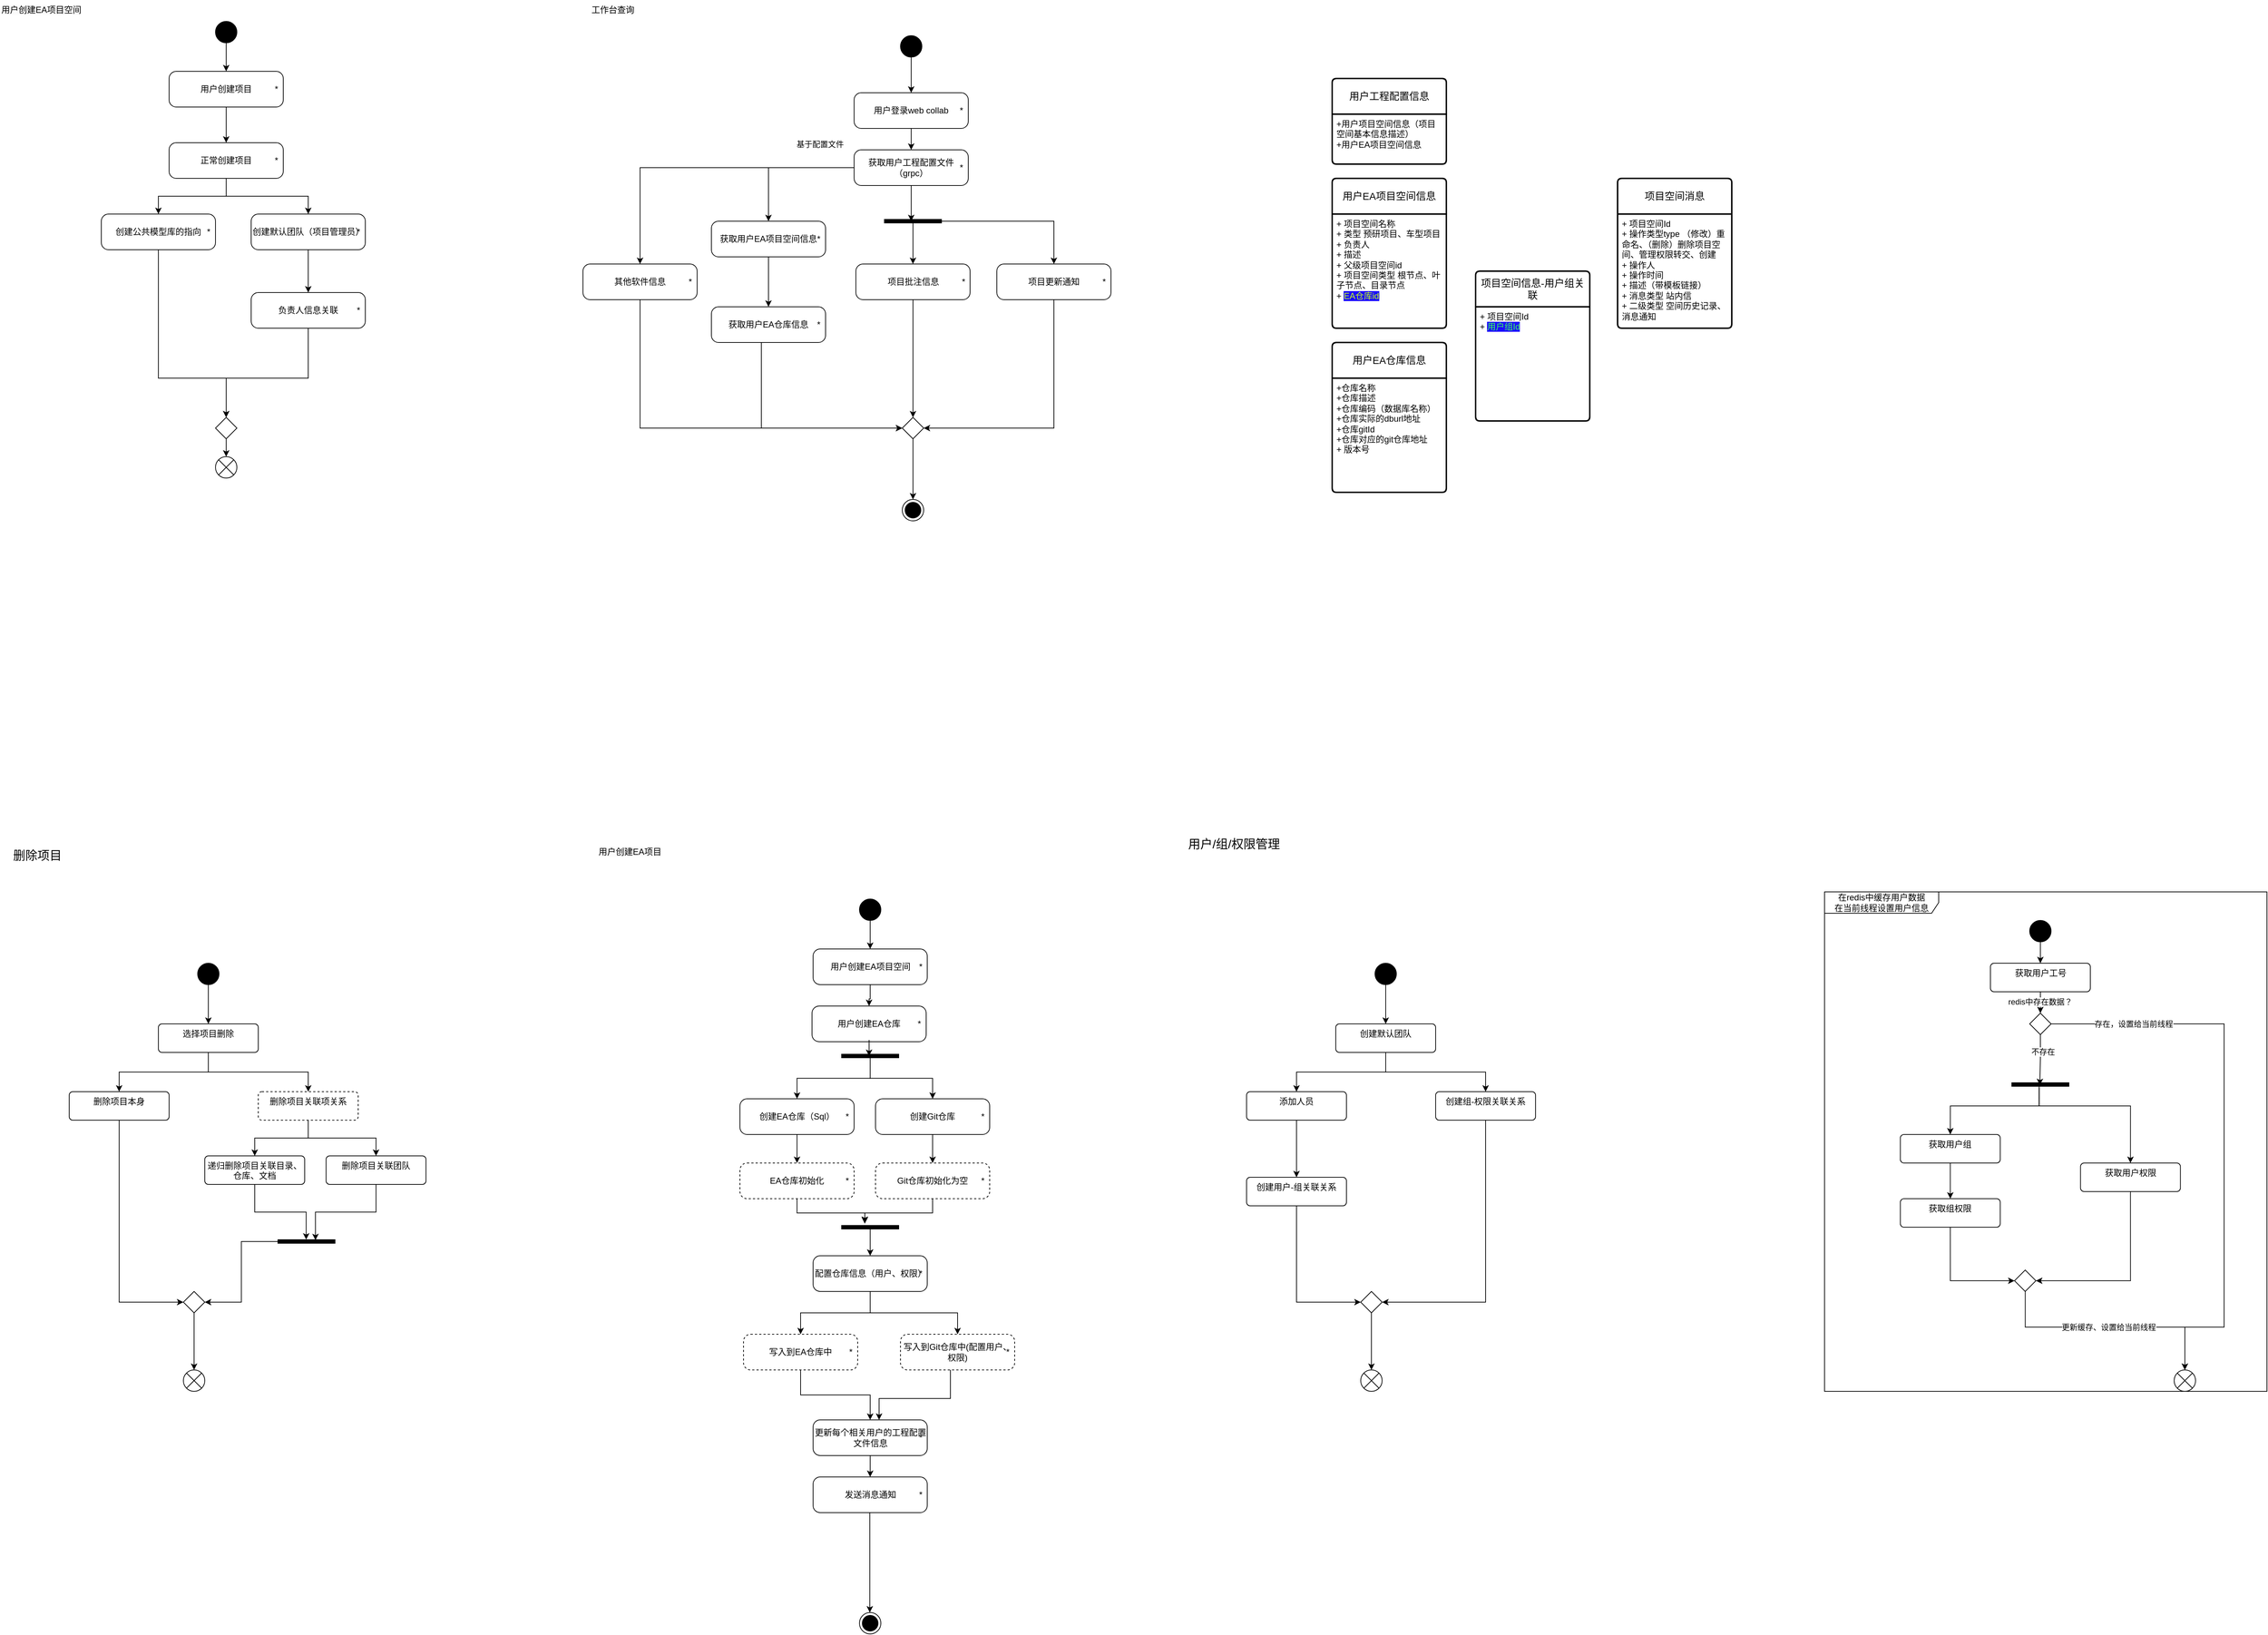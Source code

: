 <mxfile version="26.0.16">
  <diagram name="第 1 页" id="YNdHfXmyiviY9QAdafFr">
    <mxGraphModel dx="3869" dy="1773" grid="1" gridSize="10" guides="1" tooltips="1" connect="1" arrows="1" fold="1" page="1" pageScale="1" pageWidth="827" pageHeight="1169" math="0" shadow="0">
      <root>
        <mxCell id="0" />
        <mxCell id="1" parent="0" />
        <mxCell id="krMl-AVOp_0bmk9KP0Yk-16" style="edgeStyle=orthogonalEdgeStyle;rounded=0;orthogonalLoop=1;jettySize=auto;html=1;entryX=0.5;entryY=0;entryDx=0;entryDy=0;" parent="1" source="krMl-AVOp_0bmk9KP0Yk-4" target="krMl-AVOp_0bmk9KP0Yk-6" edge="1">
          <mxGeometry relative="1" as="geometry" />
        </mxCell>
        <mxCell id="krMl-AVOp_0bmk9KP0Yk-4" value="" style="ellipse;fillColor=strokeColor;html=1;" parent="1" vertex="1">
          <mxGeometry x="435" y="50" width="30" height="30" as="geometry" />
        </mxCell>
        <mxCell id="krMl-AVOp_0bmk9KP0Yk-17" style="edgeStyle=orthogonalEdgeStyle;rounded=0;orthogonalLoop=1;jettySize=auto;html=1;" parent="1" source="krMl-AVOp_0bmk9KP0Yk-6" target="krMl-AVOp_0bmk9KP0Yk-8" edge="1">
          <mxGeometry relative="1" as="geometry" />
        </mxCell>
        <mxCell id="krMl-AVOp_0bmk9KP0Yk-6" value="用户登录web collab" style="html=1;dashed=0;rounded=1;absoluteArcSize=1;arcSize=20;verticalAlign=middle;align=center;whiteSpace=wrap;" parent="1" vertex="1">
          <mxGeometry x="370" y="130" width="160" height="50" as="geometry" />
        </mxCell>
        <mxCell id="krMl-AVOp_0bmk9KP0Yk-7" value="*" style="text;resizeWidth=0;resizeHeight=0;points=[];part=1;verticalAlign=middle;align=center;html=1;" parent="krMl-AVOp_0bmk9KP0Yk-6" vertex="1">
          <mxGeometry x="1" y="0.5" width="20" height="20" relative="1" as="geometry">
            <mxPoint x="-20" y="-10" as="offset" />
          </mxGeometry>
        </mxCell>
        <mxCell id="krMl-AVOp_0bmk9KP0Yk-34" style="edgeStyle=orthogonalEdgeStyle;rounded=0;orthogonalLoop=1;jettySize=auto;html=1;" parent="1" source="krMl-AVOp_0bmk9KP0Yk-8" target="krMl-AVOp_0bmk9KP0Yk-30" edge="1">
          <mxGeometry relative="1" as="geometry" />
        </mxCell>
        <mxCell id="krMl-AVOp_0bmk9KP0Yk-8" value="获取用户工程配置文件（grpc）" style="html=1;dashed=0;rounded=1;absoluteArcSize=1;arcSize=20;verticalAlign=middle;align=center;whiteSpace=wrap;" parent="1" vertex="1">
          <mxGeometry x="370" y="210" width="160" height="50" as="geometry" />
        </mxCell>
        <mxCell id="krMl-AVOp_0bmk9KP0Yk-9" value="*" style="text;resizeWidth=0;resizeHeight=0;points=[];part=1;verticalAlign=middle;align=center;html=1;" parent="krMl-AVOp_0bmk9KP0Yk-8" vertex="1">
          <mxGeometry x="1" y="0.5" width="20" height="20" relative="1" as="geometry">
            <mxPoint x="-20" y="-10" as="offset" />
          </mxGeometry>
        </mxCell>
        <mxCell id="krMl-AVOp_0bmk9KP0Yk-38" style="edgeStyle=orthogonalEdgeStyle;rounded=0;orthogonalLoop=1;jettySize=auto;html=1;entryX=0;entryY=0.5;entryDx=0;entryDy=0;" parent="1" source="krMl-AVOp_0bmk9KP0Yk-10" target="krMl-AVOp_0bmk9KP0Yk-36" edge="1">
          <mxGeometry relative="1" as="geometry">
            <Array as="points">
              <mxPoint x="240" y="600" />
            </Array>
          </mxGeometry>
        </mxCell>
        <mxCell id="krMl-AVOp_0bmk9KP0Yk-10" value="获取用户EA仓库信息" style="html=1;dashed=0;rounded=1;absoluteArcSize=1;arcSize=20;verticalAlign=middle;align=center;whiteSpace=wrap;" parent="1" vertex="1">
          <mxGeometry x="170" y="430" width="160" height="50" as="geometry" />
        </mxCell>
        <mxCell id="krMl-AVOp_0bmk9KP0Yk-11" value="*" style="text;resizeWidth=0;resizeHeight=0;points=[];part=1;verticalAlign=middle;align=center;html=1;" parent="krMl-AVOp_0bmk9KP0Yk-10" vertex="1">
          <mxGeometry x="1" y="0.5" width="20" height="20" relative="1" as="geometry">
            <mxPoint x="-20" y="-10" as="offset" />
          </mxGeometry>
        </mxCell>
        <mxCell id="krMl-AVOp_0bmk9KP0Yk-12" value="用户EA仓库信息" style="swimlane;childLayout=stackLayout;horizontal=1;startSize=50;horizontalStack=0;rounded=1;fontSize=14;fontStyle=0;strokeWidth=2;resizeParent=0;resizeLast=1;shadow=0;dashed=0;align=center;arcSize=4;whiteSpace=wrap;html=1;" parent="1" vertex="1">
          <mxGeometry x="1040" y="480" width="160" height="210" as="geometry" />
        </mxCell>
        <mxCell id="krMl-AVOp_0bmk9KP0Yk-13" value="+仓库名称&lt;div&gt;+仓库描述&lt;br&gt;&lt;div&gt;+仓库编码（数据库名称）&lt;br&gt;+仓库实际的dburl地址&lt;/div&gt;&lt;div&gt;+仓库gitId&lt;br&gt;+仓库对应的git仓库地址&lt;div&gt;+ 版本号&lt;/div&gt;&lt;div&gt;&lt;br&gt;&lt;/div&gt;&lt;div&gt;&lt;div&gt;&lt;br&gt;&lt;/div&gt;&lt;/div&gt;&lt;/div&gt;&lt;/div&gt;" style="align=left;strokeColor=none;fillColor=none;spacingLeft=4;spacingRight=4;fontSize=12;verticalAlign=top;resizable=0;rotatable=0;part=1;html=1;whiteSpace=wrap;" parent="krMl-AVOp_0bmk9KP0Yk-12" vertex="1">
          <mxGeometry y="50" width="160" height="160" as="geometry" />
        </mxCell>
        <mxCell id="krMl-AVOp_0bmk9KP0Yk-14" value="用户工程配置信息" style="swimlane;childLayout=stackLayout;horizontal=1;startSize=50;horizontalStack=0;rounded=1;fontSize=14;fontStyle=0;strokeWidth=2;resizeParent=0;resizeLast=1;shadow=0;dashed=0;align=center;arcSize=4;whiteSpace=wrap;html=1;" parent="1" vertex="1">
          <mxGeometry x="1040" y="110" width="160" height="120" as="geometry" />
        </mxCell>
        <mxCell id="krMl-AVOp_0bmk9KP0Yk-15" value="+用户项目空间信息（项目空间基本信息描述）&lt;div&gt;+用户EA项目空间信息&lt;/div&gt;" style="align=left;strokeColor=none;fillColor=none;spacingLeft=4;spacingRight=4;fontSize=12;verticalAlign=top;resizable=0;rotatable=0;part=1;html=1;whiteSpace=wrap;" parent="krMl-AVOp_0bmk9KP0Yk-14" vertex="1">
          <mxGeometry y="50" width="160" height="70" as="geometry" />
        </mxCell>
        <mxCell id="krMl-AVOp_0bmk9KP0Yk-18" style="edgeStyle=orthogonalEdgeStyle;rounded=0;orthogonalLoop=1;jettySize=auto;html=1;entryX=0.5;entryY=0;entryDx=0;entryDy=0;" parent="1" source="krMl-AVOp_0bmk9KP0Yk-8" target="krMl-AVOp_0bmk9KP0Yk-80" edge="1">
          <mxGeometry relative="1" as="geometry" />
        </mxCell>
        <mxCell id="krMl-AVOp_0bmk9KP0Yk-19" value="基于配置文件" style="edgeLabel;html=1;align=center;verticalAlign=middle;resizable=0;points=[];" parent="krMl-AVOp_0bmk9KP0Yk-18" vertex="1" connectable="0">
          <mxGeometry x="0.157" y="-2" relative="1" as="geometry">
            <mxPoint x="65" y="-31" as="offset" />
          </mxGeometry>
        </mxCell>
        <mxCell id="krMl-AVOp_0bmk9KP0Yk-24" style="edgeStyle=orthogonalEdgeStyle;rounded=0;orthogonalLoop=1;jettySize=auto;html=1;entryX=0.5;entryY=0;entryDx=0;entryDy=0;" parent="1" source="krMl-AVOp_0bmk9KP0Yk-20" target="krMl-AVOp_0bmk9KP0Yk-22" edge="1">
          <mxGeometry relative="1" as="geometry" />
        </mxCell>
        <mxCell id="krMl-AVOp_0bmk9KP0Yk-27" style="edgeStyle=orthogonalEdgeStyle;rounded=0;orthogonalLoop=1;jettySize=auto;html=1;entryX=0.5;entryY=0;entryDx=0;entryDy=0;" parent="1" source="krMl-AVOp_0bmk9KP0Yk-20" target="krMl-AVOp_0bmk9KP0Yk-25" edge="1">
          <mxGeometry relative="1" as="geometry" />
        </mxCell>
        <mxCell id="krMl-AVOp_0bmk9KP0Yk-20" value="" style="html=1;points=[];perimeter=orthogonalPerimeter;fillColor=strokeColor;rotation=90;" parent="1" vertex="1">
          <mxGeometry x="450" y="270" width="5" height="80" as="geometry" />
        </mxCell>
        <mxCell id="krMl-AVOp_0bmk9KP0Yk-21" style="edgeStyle=orthogonalEdgeStyle;rounded=0;orthogonalLoop=1;jettySize=auto;html=1;entryX=0.5;entryY=0.531;entryDx=0;entryDy=0;entryPerimeter=0;" parent="1" source="krMl-AVOp_0bmk9KP0Yk-8" target="krMl-AVOp_0bmk9KP0Yk-20" edge="1">
          <mxGeometry relative="1" as="geometry" />
        </mxCell>
        <mxCell id="krMl-AVOp_0bmk9KP0Yk-39" style="edgeStyle=orthogonalEdgeStyle;rounded=0;orthogonalLoop=1;jettySize=auto;html=1;entryX=0.5;entryY=0;entryDx=0;entryDy=0;" parent="1" source="krMl-AVOp_0bmk9KP0Yk-22" target="krMl-AVOp_0bmk9KP0Yk-36" edge="1">
          <mxGeometry relative="1" as="geometry" />
        </mxCell>
        <mxCell id="krMl-AVOp_0bmk9KP0Yk-22" value="项目批注信息" style="html=1;dashed=0;rounded=1;absoluteArcSize=1;arcSize=20;verticalAlign=middle;align=center;whiteSpace=wrap;" parent="1" vertex="1">
          <mxGeometry x="372.5" y="370" width="160" height="50" as="geometry" />
        </mxCell>
        <mxCell id="krMl-AVOp_0bmk9KP0Yk-23" value="*" style="text;resizeWidth=0;resizeHeight=0;points=[];part=1;verticalAlign=middle;align=center;html=1;" parent="krMl-AVOp_0bmk9KP0Yk-22" vertex="1">
          <mxGeometry x="1" y="0.5" width="20" height="20" relative="1" as="geometry">
            <mxPoint x="-20" y="-10" as="offset" />
          </mxGeometry>
        </mxCell>
        <mxCell id="krMl-AVOp_0bmk9KP0Yk-40" style="edgeStyle=orthogonalEdgeStyle;rounded=0;orthogonalLoop=1;jettySize=auto;html=1;entryX=1;entryY=0.5;entryDx=0;entryDy=0;" parent="1" source="krMl-AVOp_0bmk9KP0Yk-25" target="krMl-AVOp_0bmk9KP0Yk-36" edge="1">
          <mxGeometry relative="1" as="geometry">
            <Array as="points">
              <mxPoint x="650" y="600" />
            </Array>
          </mxGeometry>
        </mxCell>
        <mxCell id="krMl-AVOp_0bmk9KP0Yk-25" value="项目更新通知" style="html=1;dashed=0;rounded=1;absoluteArcSize=1;arcSize=20;verticalAlign=middle;align=center;whiteSpace=wrap;" parent="1" vertex="1">
          <mxGeometry x="570" y="370" width="160" height="50" as="geometry" />
        </mxCell>
        <mxCell id="krMl-AVOp_0bmk9KP0Yk-26" value="*" style="text;resizeWidth=0;resizeHeight=0;points=[];part=1;verticalAlign=middle;align=center;html=1;" parent="krMl-AVOp_0bmk9KP0Yk-25" vertex="1">
          <mxGeometry x="1" y="0.5" width="20" height="20" relative="1" as="geometry">
            <mxPoint x="-20" y="-10" as="offset" />
          </mxGeometry>
        </mxCell>
        <mxCell id="krMl-AVOp_0bmk9KP0Yk-58" style="edgeStyle=orthogonalEdgeStyle;rounded=0;orthogonalLoop=1;jettySize=auto;html=1;entryX=0.5;entryY=0;entryDx=0;entryDy=0;" parent="1" source="krMl-AVOp_0bmk9KP0Yk-28" target="krMl-AVOp_0bmk9KP0Yk-85" edge="1">
          <mxGeometry relative="1" as="geometry" />
        </mxCell>
        <mxCell id="krMl-AVOp_0bmk9KP0Yk-28" value="" style="ellipse;fillColor=strokeColor;html=1;" parent="1" vertex="1">
          <mxGeometry x="377.5" y="1260" width="30" height="30" as="geometry" />
        </mxCell>
        <mxCell id="krMl-AVOp_0bmk9KP0Yk-37" style="edgeStyle=orthogonalEdgeStyle;rounded=0;orthogonalLoop=1;jettySize=auto;html=1;entryX=0;entryY=0.5;entryDx=0;entryDy=0;" parent="1" source="krMl-AVOp_0bmk9KP0Yk-30" target="krMl-AVOp_0bmk9KP0Yk-36" edge="1">
          <mxGeometry relative="1" as="geometry">
            <Array as="points">
              <mxPoint x="70" y="600" />
            </Array>
          </mxGeometry>
        </mxCell>
        <mxCell id="krMl-AVOp_0bmk9KP0Yk-30" value="其他软件信息" style="html=1;dashed=0;rounded=1;absoluteArcSize=1;arcSize=20;verticalAlign=middle;align=center;whiteSpace=wrap;" parent="1" vertex="1">
          <mxGeometry x="-10" y="370" width="160" height="50" as="geometry" />
        </mxCell>
        <mxCell id="krMl-AVOp_0bmk9KP0Yk-31" value="*" style="text;resizeWidth=0;resizeHeight=0;points=[];part=1;verticalAlign=middle;align=center;html=1;" parent="krMl-AVOp_0bmk9KP0Yk-30" vertex="1">
          <mxGeometry x="1" y="0.5" width="20" height="20" relative="1" as="geometry">
            <mxPoint x="-20" y="-10" as="offset" />
          </mxGeometry>
        </mxCell>
        <mxCell id="krMl-AVOp_0bmk9KP0Yk-35" value="" style="ellipse;html=1;shape=endState;fillColor=strokeColor;" parent="1" vertex="1">
          <mxGeometry x="437.5" y="700" width="30" height="30" as="geometry" />
        </mxCell>
        <mxCell id="krMl-AVOp_0bmk9KP0Yk-41" style="edgeStyle=orthogonalEdgeStyle;rounded=0;orthogonalLoop=1;jettySize=auto;html=1;" parent="1" source="krMl-AVOp_0bmk9KP0Yk-36" target="krMl-AVOp_0bmk9KP0Yk-35" edge="1">
          <mxGeometry relative="1" as="geometry" />
        </mxCell>
        <mxCell id="krMl-AVOp_0bmk9KP0Yk-36" value="" style="rhombus;" parent="1" vertex="1">
          <mxGeometry x="437.5" y="585" width="30" height="30" as="geometry" />
        </mxCell>
        <mxCell id="krMl-AVOp_0bmk9KP0Yk-43" value="用户创建EA仓库" style="html=1;dashed=0;rounded=1;absoluteArcSize=1;arcSize=20;verticalAlign=middle;align=center;whiteSpace=wrap;" parent="1" vertex="1">
          <mxGeometry x="311" y="1410" width="160" height="50" as="geometry" />
        </mxCell>
        <mxCell id="krMl-AVOp_0bmk9KP0Yk-44" value="*" style="text;resizeWidth=0;resizeHeight=0;points=[];part=1;verticalAlign=middle;align=center;html=1;" parent="krMl-AVOp_0bmk9KP0Yk-43" vertex="1">
          <mxGeometry x="1" y="0.5" width="20" height="20" relative="1" as="geometry">
            <mxPoint x="-20" y="-10" as="offset" />
          </mxGeometry>
        </mxCell>
        <mxCell id="krMl-AVOp_0bmk9KP0Yk-60" style="edgeStyle=orthogonalEdgeStyle;rounded=0;orthogonalLoop=1;jettySize=auto;html=1;entryX=0.5;entryY=0;entryDx=0;entryDy=0;" parent="1" source="krMl-AVOp_0bmk9KP0Yk-45" target="krMl-AVOp_0bmk9KP0Yk-46" edge="1">
          <mxGeometry relative="1" as="geometry" />
        </mxCell>
        <mxCell id="krMl-AVOp_0bmk9KP0Yk-61" style="edgeStyle=orthogonalEdgeStyle;rounded=0;orthogonalLoop=1;jettySize=auto;html=1;entryX=0.5;entryY=0;entryDx=0;entryDy=0;" parent="1" source="krMl-AVOp_0bmk9KP0Yk-45" target="krMl-AVOp_0bmk9KP0Yk-48" edge="1">
          <mxGeometry relative="1" as="geometry" />
        </mxCell>
        <mxCell id="krMl-AVOp_0bmk9KP0Yk-45" value="" style="html=1;points=[];perimeter=orthogonalPerimeter;fillColor=strokeColor;rotation=90;" parent="1" vertex="1">
          <mxGeometry x="390" y="1440" width="5" height="80" as="geometry" />
        </mxCell>
        <mxCell id="krMl-AVOp_0bmk9KP0Yk-62" style="edgeStyle=orthogonalEdgeStyle;rounded=0;orthogonalLoop=1;jettySize=auto;html=1;" parent="1" source="krMl-AVOp_0bmk9KP0Yk-46" target="krMl-AVOp_0bmk9KP0Yk-52" edge="1">
          <mxGeometry relative="1" as="geometry" />
        </mxCell>
        <mxCell id="krMl-AVOp_0bmk9KP0Yk-46" value="创建EA仓库（Sql）" style="html=1;dashed=0;rounded=1;absoluteArcSize=1;arcSize=20;verticalAlign=middle;align=center;whiteSpace=wrap;" parent="1" vertex="1">
          <mxGeometry x="210" y="1540" width="160" height="50" as="geometry" />
        </mxCell>
        <mxCell id="krMl-AVOp_0bmk9KP0Yk-47" value="*" style="text;resizeWidth=0;resizeHeight=0;points=[];part=1;verticalAlign=middle;align=center;html=1;" parent="krMl-AVOp_0bmk9KP0Yk-46" vertex="1">
          <mxGeometry x="1" y="0.5" width="20" height="20" relative="1" as="geometry">
            <mxPoint x="-20" y="-10" as="offset" />
          </mxGeometry>
        </mxCell>
        <mxCell id="krMl-AVOp_0bmk9KP0Yk-63" style="edgeStyle=orthogonalEdgeStyle;rounded=0;orthogonalLoop=1;jettySize=auto;html=1;entryX=0.5;entryY=0;entryDx=0;entryDy=0;" parent="1" source="krMl-AVOp_0bmk9KP0Yk-48" target="krMl-AVOp_0bmk9KP0Yk-54" edge="1">
          <mxGeometry relative="1" as="geometry" />
        </mxCell>
        <mxCell id="krMl-AVOp_0bmk9KP0Yk-48" value="创建Git仓库" style="html=1;dashed=0;rounded=1;absoluteArcSize=1;arcSize=20;verticalAlign=middle;align=center;whiteSpace=wrap;" parent="1" vertex="1">
          <mxGeometry x="400" y="1540" width="160" height="50" as="geometry" />
        </mxCell>
        <mxCell id="krMl-AVOp_0bmk9KP0Yk-49" value="*" style="text;resizeWidth=0;resizeHeight=0;points=[];part=1;verticalAlign=middle;align=center;html=1;" parent="krMl-AVOp_0bmk9KP0Yk-48" vertex="1">
          <mxGeometry x="1" y="0.5" width="20" height="20" relative="1" as="geometry">
            <mxPoint x="-20" y="-10" as="offset" />
          </mxGeometry>
        </mxCell>
        <mxCell id="krMl-AVOp_0bmk9KP0Yk-71" style="edgeStyle=orthogonalEdgeStyle;rounded=0;orthogonalLoop=1;jettySize=auto;html=1;entryX=0.5;entryY=0;entryDx=0;entryDy=0;" parent="1" source="krMl-AVOp_0bmk9KP0Yk-50" target="krMl-AVOp_0bmk9KP0Yk-67" edge="1">
          <mxGeometry relative="1" as="geometry" />
        </mxCell>
        <mxCell id="krMl-AVOp_0bmk9KP0Yk-72" style="edgeStyle=orthogonalEdgeStyle;rounded=0;orthogonalLoop=1;jettySize=auto;html=1;entryX=0.5;entryY=0;entryDx=0;entryDy=0;" parent="1" source="krMl-AVOp_0bmk9KP0Yk-50" target="krMl-AVOp_0bmk9KP0Yk-69" edge="1">
          <mxGeometry relative="1" as="geometry" />
        </mxCell>
        <mxCell id="krMl-AVOp_0bmk9KP0Yk-50" value="配置仓库信息（用户、权限）" style="html=1;dashed=0;rounded=1;absoluteArcSize=1;arcSize=20;verticalAlign=middle;align=center;whiteSpace=wrap;" parent="1" vertex="1">
          <mxGeometry x="312.5" y="1760" width="160" height="50" as="geometry" />
        </mxCell>
        <mxCell id="krMl-AVOp_0bmk9KP0Yk-51" value="*" style="text;resizeWidth=0;resizeHeight=0;points=[];part=1;verticalAlign=middle;align=center;html=1;" parent="krMl-AVOp_0bmk9KP0Yk-50" vertex="1">
          <mxGeometry x="1" y="0.5" width="20" height="20" relative="1" as="geometry">
            <mxPoint x="-20" y="-10" as="offset" />
          </mxGeometry>
        </mxCell>
        <mxCell id="krMl-AVOp_0bmk9KP0Yk-52" value="EA仓库初始化" style="html=1;dashed=1;rounded=1;absoluteArcSize=1;arcSize=20;verticalAlign=middle;align=center;whiteSpace=wrap;" parent="1" vertex="1">
          <mxGeometry x="210" y="1630" width="160" height="50" as="geometry" />
        </mxCell>
        <mxCell id="krMl-AVOp_0bmk9KP0Yk-53" value="*" style="text;resizeWidth=0;resizeHeight=0;points=[];part=1;verticalAlign=middle;align=center;html=1;dashed=1;" parent="krMl-AVOp_0bmk9KP0Yk-52" vertex="1">
          <mxGeometry x="1" y="0.5" width="20" height="20" relative="1" as="geometry">
            <mxPoint x="-20" y="-10" as="offset" />
          </mxGeometry>
        </mxCell>
        <mxCell id="krMl-AVOp_0bmk9KP0Yk-54" value="Git仓库初始化为空" style="html=1;dashed=1;rounded=1;absoluteArcSize=1;arcSize=20;verticalAlign=middle;align=center;whiteSpace=wrap;" parent="1" vertex="1">
          <mxGeometry x="400" y="1630" width="160" height="50" as="geometry" />
        </mxCell>
        <mxCell id="krMl-AVOp_0bmk9KP0Yk-55" value="*" style="text;resizeWidth=0;resizeHeight=0;points=[];part=1;verticalAlign=middle;align=center;html=1;dashed=1;" parent="krMl-AVOp_0bmk9KP0Yk-54" vertex="1">
          <mxGeometry x="1" y="0.5" width="20" height="20" relative="1" as="geometry">
            <mxPoint x="-20" y="-10" as="offset" />
          </mxGeometry>
        </mxCell>
        <mxCell id="krMl-AVOp_0bmk9KP0Yk-66" style="edgeStyle=orthogonalEdgeStyle;rounded=0;orthogonalLoop=1;jettySize=auto;html=1;entryX=0.5;entryY=0;entryDx=0;entryDy=0;" parent="1" source="krMl-AVOp_0bmk9KP0Yk-56" target="krMl-AVOp_0bmk9KP0Yk-50" edge="1">
          <mxGeometry relative="1" as="geometry" />
        </mxCell>
        <mxCell id="krMl-AVOp_0bmk9KP0Yk-56" value="" style="html=1;points=[];perimeter=orthogonalPerimeter;fillColor=strokeColor;rotation=90;" parent="1" vertex="1">
          <mxGeometry x="390" y="1680" width="5" height="80" as="geometry" />
        </mxCell>
        <mxCell id="krMl-AVOp_0bmk9KP0Yk-59" style="edgeStyle=orthogonalEdgeStyle;rounded=0;orthogonalLoop=1;jettySize=auto;html=1;entryX=0.5;entryY=0.519;entryDx=0;entryDy=0;entryPerimeter=0;" parent="1" source="krMl-AVOp_0bmk9KP0Yk-43" target="krMl-AVOp_0bmk9KP0Yk-45" edge="1">
          <mxGeometry relative="1" as="geometry" />
        </mxCell>
        <mxCell id="krMl-AVOp_0bmk9KP0Yk-64" style="edgeStyle=orthogonalEdgeStyle;rounded=0;orthogonalLoop=1;jettySize=auto;html=1;entryX=-0.5;entryY=0.594;entryDx=0;entryDy=0;entryPerimeter=0;" parent="1" source="krMl-AVOp_0bmk9KP0Yk-52" target="krMl-AVOp_0bmk9KP0Yk-56" edge="1">
          <mxGeometry relative="1" as="geometry" />
        </mxCell>
        <mxCell id="krMl-AVOp_0bmk9KP0Yk-65" style="edgeStyle=orthogonalEdgeStyle;rounded=0;orthogonalLoop=1;jettySize=auto;html=1;entryX=-0.7;entryY=0.594;entryDx=0;entryDy=0;entryPerimeter=0;" parent="1" source="krMl-AVOp_0bmk9KP0Yk-54" target="krMl-AVOp_0bmk9KP0Yk-56" edge="1">
          <mxGeometry relative="1" as="geometry" />
        </mxCell>
        <mxCell id="krMl-AVOp_0bmk9KP0Yk-75" style="edgeStyle=orthogonalEdgeStyle;rounded=0;orthogonalLoop=1;jettySize=auto;html=1;" parent="1" source="krMl-AVOp_0bmk9KP0Yk-67" target="krMl-AVOp_0bmk9KP0Yk-73" edge="1">
          <mxGeometry relative="1" as="geometry" />
        </mxCell>
        <mxCell id="krMl-AVOp_0bmk9KP0Yk-67" value="写入到EA仓库中" style="html=1;dashed=1;rounded=1;absoluteArcSize=1;arcSize=20;verticalAlign=middle;align=center;whiteSpace=wrap;" parent="1" vertex="1">
          <mxGeometry x="215" y="1870" width="160" height="50" as="geometry" />
        </mxCell>
        <mxCell id="krMl-AVOp_0bmk9KP0Yk-68" value="*" style="text;resizeWidth=0;resizeHeight=0;points=[];part=1;verticalAlign=middle;align=center;html=1;dashed=1;" parent="krMl-AVOp_0bmk9KP0Yk-67" vertex="1">
          <mxGeometry x="1" y="0.5" width="20" height="20" relative="1" as="geometry">
            <mxPoint x="-20" y="-10" as="offset" />
          </mxGeometry>
        </mxCell>
        <mxCell id="krMl-AVOp_0bmk9KP0Yk-76" style="edgeStyle=orthogonalEdgeStyle;rounded=0;orthogonalLoop=1;jettySize=auto;html=1;" parent="1" source="krMl-AVOp_0bmk9KP0Yk-69" edge="1">
          <mxGeometry relative="1" as="geometry">
            <mxPoint x="405.0" y="1990" as="targetPoint" />
            <Array as="points">
              <mxPoint x="505" y="1960" />
              <mxPoint x="405" y="1960" />
            </Array>
          </mxGeometry>
        </mxCell>
        <mxCell id="krMl-AVOp_0bmk9KP0Yk-69" value="写入到Git仓库中(配置用户、权限)" style="html=1;dashed=1;rounded=1;absoluteArcSize=1;arcSize=20;verticalAlign=middle;align=center;whiteSpace=wrap;" parent="1" vertex="1">
          <mxGeometry x="435" y="1870" width="160" height="50" as="geometry" />
        </mxCell>
        <mxCell id="krMl-AVOp_0bmk9KP0Yk-70" value="*" style="text;resizeWidth=0;resizeHeight=0;points=[];part=1;verticalAlign=middle;align=center;html=1;dashed=1;" parent="krMl-AVOp_0bmk9KP0Yk-69" vertex="1">
          <mxGeometry x="1" y="0.5" width="20" height="20" relative="1" as="geometry">
            <mxPoint x="-20" y="-10" as="offset" />
          </mxGeometry>
        </mxCell>
        <mxCell id="krMl-AVOp_0bmk9KP0Yk-78" style="edgeStyle=orthogonalEdgeStyle;rounded=0;orthogonalLoop=1;jettySize=auto;html=1;entryX=0.5;entryY=0;entryDx=0;entryDy=0;" parent="1" source="krMl-AVOp_0bmk9KP0Yk-73" target="_5v5E0PLDqo6i5ZXU9i_-52" edge="1">
          <mxGeometry relative="1" as="geometry" />
        </mxCell>
        <mxCell id="krMl-AVOp_0bmk9KP0Yk-73" value="更新每个相关用户的工程配置文件信息" style="html=1;dashed=0;rounded=1;absoluteArcSize=1;arcSize=20;verticalAlign=middle;align=center;whiteSpace=wrap;" parent="1" vertex="1">
          <mxGeometry x="312.5" y="1990" width="160" height="50" as="geometry" />
        </mxCell>
        <mxCell id="krMl-AVOp_0bmk9KP0Yk-74" value="*" style="text;resizeWidth=0;resizeHeight=0;points=[];part=1;verticalAlign=middle;align=center;html=1;" parent="krMl-AVOp_0bmk9KP0Yk-73" vertex="1">
          <mxGeometry x="1" y="0.5" width="20" height="20" relative="1" as="geometry">
            <mxPoint x="-20" y="-10" as="offset" />
          </mxGeometry>
        </mxCell>
        <mxCell id="krMl-AVOp_0bmk9KP0Yk-77" value="" style="ellipse;html=1;shape=endState;fillColor=strokeColor;" parent="1" vertex="1">
          <mxGeometry x="377.5" y="2260" width="30" height="30" as="geometry" />
        </mxCell>
        <mxCell id="krMl-AVOp_0bmk9KP0Yk-82" style="edgeStyle=orthogonalEdgeStyle;rounded=0;orthogonalLoop=1;jettySize=auto;html=1;" parent="1" source="krMl-AVOp_0bmk9KP0Yk-80" target="krMl-AVOp_0bmk9KP0Yk-10" edge="1">
          <mxGeometry relative="1" as="geometry" />
        </mxCell>
        <mxCell id="krMl-AVOp_0bmk9KP0Yk-80" value="获取用户EA项目空间信息" style="html=1;dashed=0;rounded=1;absoluteArcSize=1;arcSize=20;verticalAlign=middle;align=center;whiteSpace=wrap;" parent="1" vertex="1">
          <mxGeometry x="170" y="310" width="160" height="50" as="geometry" />
        </mxCell>
        <mxCell id="krMl-AVOp_0bmk9KP0Yk-81" value="*" style="text;resizeWidth=0;resizeHeight=0;points=[];part=1;verticalAlign=middle;align=center;html=1;" parent="krMl-AVOp_0bmk9KP0Yk-80" vertex="1">
          <mxGeometry x="1" y="0.5" width="20" height="20" relative="1" as="geometry">
            <mxPoint x="-20" y="-10" as="offset" />
          </mxGeometry>
        </mxCell>
        <mxCell id="krMl-AVOp_0bmk9KP0Yk-83" value="用户EA项目空间信息" style="swimlane;childLayout=stackLayout;horizontal=1;startSize=50;horizontalStack=0;rounded=1;fontSize=14;fontStyle=0;strokeWidth=2;resizeParent=0;resizeLast=1;shadow=0;dashed=0;align=center;arcSize=4;whiteSpace=wrap;html=1;" parent="1" vertex="1">
          <mxGeometry x="1040" y="250" width="160" height="210" as="geometry" />
        </mxCell>
        <mxCell id="krMl-AVOp_0bmk9KP0Yk-84" value="+ 项目空间名称&lt;div&gt;+ 类型 预研项目、车型项目&lt;/div&gt;&lt;div&gt;+ 负责人&lt;/div&gt;&lt;div&gt;+ 描述&lt;/div&gt;&lt;div&gt;+ 父级项目空间id&lt;/div&gt;&lt;div&gt;+ 项目空间类型 根节点、叶子节点、目录节点&lt;/div&gt;&lt;div&gt;+ &lt;font style=&quot;color: rgb(195, 255, 30); background-color: rgb(28, 12, 255);&quot;&gt;EA仓库id&lt;/font&gt;&lt;br&gt;&lt;div&gt;&lt;div&gt;&lt;br&gt;&lt;/div&gt;&lt;/div&gt;&lt;/div&gt;" style="align=left;strokeColor=none;fillColor=none;spacingLeft=4;spacingRight=4;fontSize=12;verticalAlign=top;resizable=0;rotatable=0;part=1;html=1;whiteSpace=wrap;" parent="krMl-AVOp_0bmk9KP0Yk-83" vertex="1">
          <mxGeometry y="50" width="160" height="160" as="geometry" />
        </mxCell>
        <mxCell id="krMl-AVOp_0bmk9KP0Yk-87" style="edgeStyle=orthogonalEdgeStyle;rounded=0;orthogonalLoop=1;jettySize=auto;html=1;entryX=0.5;entryY=0;entryDx=0;entryDy=0;" parent="1" source="krMl-AVOp_0bmk9KP0Yk-85" target="krMl-AVOp_0bmk9KP0Yk-43" edge="1">
          <mxGeometry relative="1" as="geometry" />
        </mxCell>
        <mxCell id="krMl-AVOp_0bmk9KP0Yk-85" value="用户创建EA项目空间" style="html=1;dashed=0;rounded=1;absoluteArcSize=1;arcSize=20;verticalAlign=middle;align=center;whiteSpace=wrap;" parent="1" vertex="1">
          <mxGeometry x="312.5" y="1330" width="160" height="50" as="geometry" />
        </mxCell>
        <mxCell id="krMl-AVOp_0bmk9KP0Yk-86" value="*" style="text;resizeWidth=0;resizeHeight=0;points=[];part=1;verticalAlign=middle;align=center;html=1;" parent="krMl-AVOp_0bmk9KP0Yk-85" vertex="1">
          <mxGeometry x="1" y="0.5" width="20" height="20" relative="1" as="geometry">
            <mxPoint x="-20" y="-10" as="offset" />
          </mxGeometry>
        </mxCell>
        <mxCell id="krMl-AVOp_0bmk9KP0Yk-88" value="项目空间信息-用户组关联" style="swimlane;childLayout=stackLayout;horizontal=1;startSize=50;horizontalStack=0;rounded=1;fontSize=14;fontStyle=0;strokeWidth=2;resizeParent=0;resizeLast=1;shadow=0;dashed=0;align=center;arcSize=4;whiteSpace=wrap;html=1;" parent="1" vertex="1">
          <mxGeometry x="1241" y="380" width="160" height="210" as="geometry" />
        </mxCell>
        <mxCell id="krMl-AVOp_0bmk9KP0Yk-89" value="&lt;div&gt;&lt;div&gt;&lt;div&gt;+ 项目空间Id&lt;/div&gt;&lt;/div&gt;&lt;/div&gt;&lt;div&gt;+ &lt;span style=&quot;background-color: rgb(28, 12, 255);&quot;&gt;&lt;font style=&quot;color: rgb(58, 255, 91);&quot;&gt;用户组Id&lt;/font&gt;&lt;/span&gt;&lt;/div&gt;" style="align=left;strokeColor=none;fillColor=none;spacingLeft=4;spacingRight=4;fontSize=12;verticalAlign=top;resizable=0;rotatable=0;part=1;html=1;whiteSpace=wrap;" parent="krMl-AVOp_0bmk9KP0Yk-88" vertex="1">
          <mxGeometry y="50" width="160" height="160" as="geometry" />
        </mxCell>
        <mxCell id="krMl-AVOp_0bmk9KP0Yk-90" value="项目空间消息" style="swimlane;childLayout=stackLayout;horizontal=1;startSize=50;horizontalStack=0;rounded=1;fontSize=14;fontStyle=0;strokeWidth=2;resizeParent=0;resizeLast=1;shadow=0;dashed=0;align=center;arcSize=4;whiteSpace=wrap;html=1;" parent="1" vertex="1">
          <mxGeometry x="1440" y="250" width="160" height="210" as="geometry" />
        </mxCell>
        <mxCell id="krMl-AVOp_0bmk9KP0Yk-91" value="&lt;div&gt;&lt;div&gt;&lt;div&gt;+ 项目空间Id&lt;/div&gt;&lt;/div&gt;&lt;/div&gt;&lt;div&gt;+ 操作类型type （修改）重命名、（删除）删除项目空间、管理权限转交、创建&lt;/div&gt;&lt;div&gt;+ 操作人&lt;/div&gt;&lt;div&gt;+ 操作时间&lt;/div&gt;&lt;div&gt;+ 描述（带模板链接）&lt;/div&gt;&lt;div&gt;+ 消息类型 站内信&lt;/div&gt;&lt;div&gt;+ 二级类型 空间历史记录、消息通知&amp;nbsp;&lt;/div&gt;" style="align=left;strokeColor=none;fillColor=none;spacingLeft=4;spacingRight=4;fontSize=12;verticalAlign=top;resizable=0;rotatable=0;part=1;html=1;whiteSpace=wrap;" parent="krMl-AVOp_0bmk9KP0Yk-90" vertex="1">
          <mxGeometry y="50" width="160" height="160" as="geometry" />
        </mxCell>
        <mxCell id="_5v5E0PLDqo6i5ZXU9i_-49" style="edgeStyle=orthogonalEdgeStyle;rounded=0;orthogonalLoop=1;jettySize=auto;html=1;entryX=0.5;entryY=0;entryDx=0;entryDy=0;" edge="1" parent="1" source="_5v5E0PLDqo6i5ZXU9i_-1" target="_5v5E0PLDqo6i5ZXU9i_-3">
          <mxGeometry relative="1" as="geometry" />
        </mxCell>
        <mxCell id="_5v5E0PLDqo6i5ZXU9i_-1" value="" style="ellipse;fillColor=strokeColor;html=1;" vertex="1" parent="1">
          <mxGeometry x="-550" y="1350" width="30" height="30" as="geometry" />
        </mxCell>
        <mxCell id="_5v5E0PLDqo6i5ZXU9i_-2" value="删除项目" style="text;html=1;align=center;verticalAlign=middle;resizable=0;points=[];autosize=1;strokeColor=none;fillColor=none;fontSize=17;" vertex="1" parent="1">
          <mxGeometry x="-820" y="1185" width="90" height="30" as="geometry" />
        </mxCell>
        <mxCell id="_5v5E0PLDqo6i5ZXU9i_-6" style="edgeStyle=orthogonalEdgeStyle;rounded=0;orthogonalLoop=1;jettySize=auto;html=1;entryX=0.5;entryY=0;entryDx=0;entryDy=0;" edge="1" parent="1" source="_5v5E0PLDqo6i5ZXU9i_-3" target="_5v5E0PLDqo6i5ZXU9i_-4">
          <mxGeometry relative="1" as="geometry" />
        </mxCell>
        <mxCell id="_5v5E0PLDqo6i5ZXU9i_-7" style="edgeStyle=orthogonalEdgeStyle;rounded=0;orthogonalLoop=1;jettySize=auto;html=1;entryX=0.5;entryY=0;entryDx=0;entryDy=0;" edge="1" parent="1" source="_5v5E0PLDqo6i5ZXU9i_-3" target="_5v5E0PLDqo6i5ZXU9i_-5">
          <mxGeometry relative="1" as="geometry" />
        </mxCell>
        <mxCell id="_5v5E0PLDqo6i5ZXU9i_-3" value="选择项目删除" style="html=1;align=center;verticalAlign=top;rounded=1;absoluteArcSize=1;arcSize=10;dashed=0;whiteSpace=wrap;" vertex="1" parent="1">
          <mxGeometry x="-605" y="1435" width="140" height="40" as="geometry" />
        </mxCell>
        <mxCell id="_5v5E0PLDqo6i5ZXU9i_-46" style="edgeStyle=orthogonalEdgeStyle;rounded=0;orthogonalLoop=1;jettySize=auto;html=1;entryX=0;entryY=0.5;entryDx=0;entryDy=0;" edge="1" parent="1" source="_5v5E0PLDqo6i5ZXU9i_-4" target="_5v5E0PLDqo6i5ZXU9i_-40">
          <mxGeometry relative="1" as="geometry">
            <Array as="points">
              <mxPoint x="-660" y="1825" />
            </Array>
          </mxGeometry>
        </mxCell>
        <mxCell id="_5v5E0PLDqo6i5ZXU9i_-4" value="删除项目本身" style="html=1;align=center;verticalAlign=top;rounded=1;absoluteArcSize=1;arcSize=10;dashed=0;whiteSpace=wrap;" vertex="1" parent="1">
          <mxGeometry x="-730" y="1530" width="140" height="40" as="geometry" />
        </mxCell>
        <mxCell id="_5v5E0PLDqo6i5ZXU9i_-11" style="edgeStyle=orthogonalEdgeStyle;rounded=0;orthogonalLoop=1;jettySize=auto;html=1;entryX=0.5;entryY=0;entryDx=0;entryDy=0;" edge="1" parent="1" source="_5v5E0PLDqo6i5ZXU9i_-5" target="_5v5E0PLDqo6i5ZXU9i_-8">
          <mxGeometry relative="1" as="geometry" />
        </mxCell>
        <mxCell id="_5v5E0PLDqo6i5ZXU9i_-39" style="edgeStyle=orthogonalEdgeStyle;rounded=0;orthogonalLoop=1;jettySize=auto;html=1;entryX=0.5;entryY=0;entryDx=0;entryDy=0;" edge="1" parent="1" source="_5v5E0PLDqo6i5ZXU9i_-5" target="_5v5E0PLDqo6i5ZXU9i_-38">
          <mxGeometry relative="1" as="geometry" />
        </mxCell>
        <mxCell id="_5v5E0PLDqo6i5ZXU9i_-5" value="删除项目关联项关系" style="html=1;align=center;verticalAlign=top;rounded=1;absoluteArcSize=1;arcSize=10;dashed=1;whiteSpace=wrap;" vertex="1" parent="1">
          <mxGeometry x="-465" y="1530" width="140" height="40" as="geometry" />
        </mxCell>
        <mxCell id="_5v5E0PLDqo6i5ZXU9i_-8" value="删除项目关联团队" style="html=1;align=center;verticalAlign=top;rounded=1;absoluteArcSize=1;arcSize=10;dashed=0;whiteSpace=wrap;" vertex="1" parent="1">
          <mxGeometry x="-370" y="1620" width="140" height="40" as="geometry" />
        </mxCell>
        <mxCell id="_5v5E0PLDqo6i5ZXU9i_-12" style="edgeStyle=orthogonalEdgeStyle;rounded=0;orthogonalLoop=1;jettySize=auto;html=1;entryX=0.5;entryY=0;entryDx=0;entryDy=0;" edge="1" source="_5v5E0PLDqo6i5ZXU9i_-13" target="_5v5E0PLDqo6i5ZXU9i_-14" parent="1">
          <mxGeometry relative="1" as="geometry" />
        </mxCell>
        <mxCell id="_5v5E0PLDqo6i5ZXU9i_-13" value="" style="ellipse;fillColor=strokeColor;html=1;" vertex="1" parent="1">
          <mxGeometry x="-525" y="30" width="30" height="30" as="geometry" />
        </mxCell>
        <mxCell id="_5v5E0PLDqo6i5ZXU9i_-19" style="edgeStyle=orthogonalEdgeStyle;rounded=0;orthogonalLoop=1;jettySize=auto;html=1;entryX=0.5;entryY=0;entryDx=0;entryDy=0;" edge="1" parent="1" source="_5v5E0PLDqo6i5ZXU9i_-14" target="_5v5E0PLDqo6i5ZXU9i_-20">
          <mxGeometry relative="1" as="geometry" />
        </mxCell>
        <mxCell id="_5v5E0PLDqo6i5ZXU9i_-14" value="用户创建项目" style="html=1;dashed=0;rounded=1;absoluteArcSize=1;arcSize=20;verticalAlign=middle;align=center;whiteSpace=wrap;" vertex="1" parent="1">
          <mxGeometry x="-590" y="100" width="160" height="50" as="geometry" />
        </mxCell>
        <mxCell id="_5v5E0PLDqo6i5ZXU9i_-15" value="*" style="text;resizeWidth=0;resizeHeight=0;points=[];part=1;verticalAlign=middle;align=center;html=1;" vertex="1" parent="_5v5E0PLDqo6i5ZXU9i_-14">
          <mxGeometry x="1" y="0.5" width="20" height="20" relative="1" as="geometry">
            <mxPoint x="-20" y="-10" as="offset" />
          </mxGeometry>
        </mxCell>
        <mxCell id="_5v5E0PLDqo6i5ZXU9i_-16" value="&lt;span style=&quot;color: rgb(0, 0, 0); font-family: Helvetica; font-size: 12px; font-style: normal; font-variant-ligatures: normal; font-variant-caps: normal; font-weight: 400; letter-spacing: normal; orphans: 2; text-align: center; text-indent: 0px; text-transform: none; widows: 2; word-spacing: 0px; -webkit-text-stroke-width: 0px; white-space: normal; background-color: rgb(251, 251, 251); text-decoration-thickness: initial; text-decoration-style: initial; text-decoration-color: initial; display: inline !important; float: none;&quot;&gt;用户创建EA项目空间&lt;/span&gt;" style="text;whiteSpace=wrap;html=1;" vertex="1" parent="1">
          <mxGeometry x="-827" width="150" height="40" as="geometry" />
        </mxCell>
        <mxCell id="_5v5E0PLDqo6i5ZXU9i_-27" style="edgeStyle=orthogonalEdgeStyle;rounded=0;orthogonalLoop=1;jettySize=auto;html=1;entryX=0.5;entryY=0;entryDx=0;entryDy=0;" edge="1" parent="1" source="_5v5E0PLDqo6i5ZXU9i_-17" target="_5v5E0PLDqo6i5ZXU9i_-32">
          <mxGeometry relative="1" as="geometry">
            <Array as="points">
              <mxPoint x="-605" y="530" />
              <mxPoint x="-510" y="530" />
            </Array>
          </mxGeometry>
        </mxCell>
        <mxCell id="_5v5E0PLDqo6i5ZXU9i_-17" value="创建公共模型库的指向" style="html=1;dashed=0;rounded=1;absoluteArcSize=1;arcSize=20;verticalAlign=middle;align=center;whiteSpace=wrap;" vertex="1" parent="1">
          <mxGeometry x="-685" y="300" width="160" height="50" as="geometry" />
        </mxCell>
        <mxCell id="_5v5E0PLDqo6i5ZXU9i_-18" value="*" style="text;resizeWidth=0;resizeHeight=0;points=[];part=1;verticalAlign=middle;align=center;html=1;" vertex="1" parent="_5v5E0PLDqo6i5ZXU9i_-17">
          <mxGeometry x="1" y="0.5" width="20" height="20" relative="1" as="geometry">
            <mxPoint x="-20" y="-10" as="offset" />
          </mxGeometry>
        </mxCell>
        <mxCell id="_5v5E0PLDqo6i5ZXU9i_-22" style="edgeStyle=orthogonalEdgeStyle;rounded=0;orthogonalLoop=1;jettySize=auto;html=1;" edge="1" parent="1" source="_5v5E0PLDqo6i5ZXU9i_-20" target="_5v5E0PLDqo6i5ZXU9i_-17">
          <mxGeometry relative="1" as="geometry" />
        </mxCell>
        <mxCell id="_5v5E0PLDqo6i5ZXU9i_-25" style="edgeStyle=orthogonalEdgeStyle;rounded=0;orthogonalLoop=1;jettySize=auto;html=1;entryX=0.5;entryY=0;entryDx=0;entryDy=0;" edge="1" parent="1" source="_5v5E0PLDqo6i5ZXU9i_-20" target="_5v5E0PLDqo6i5ZXU9i_-29">
          <mxGeometry relative="1" as="geometry" />
        </mxCell>
        <mxCell id="_5v5E0PLDqo6i5ZXU9i_-20" value="正常创建项目" style="html=1;dashed=0;rounded=1;absoluteArcSize=1;arcSize=20;verticalAlign=middle;align=center;whiteSpace=wrap;" vertex="1" parent="1">
          <mxGeometry x="-590" y="200" width="160" height="50" as="geometry" />
        </mxCell>
        <mxCell id="_5v5E0PLDqo6i5ZXU9i_-21" value="*" style="text;resizeWidth=0;resizeHeight=0;points=[];part=1;verticalAlign=middle;align=center;html=1;" vertex="1" parent="_5v5E0PLDqo6i5ZXU9i_-20">
          <mxGeometry x="1" y="0.5" width="20" height="20" relative="1" as="geometry">
            <mxPoint x="-20" y="-10" as="offset" />
          </mxGeometry>
        </mxCell>
        <mxCell id="_5v5E0PLDqo6i5ZXU9i_-28" style="edgeStyle=orthogonalEdgeStyle;rounded=0;orthogonalLoop=1;jettySize=auto;html=1;entryX=0.5;entryY=0;entryDx=0;entryDy=0;" edge="1" parent="1" source="_5v5E0PLDqo6i5ZXU9i_-23" target="_5v5E0PLDqo6i5ZXU9i_-32">
          <mxGeometry relative="1" as="geometry">
            <Array as="points">
              <mxPoint x="-395" y="530" />
              <mxPoint x="-510" y="530" />
            </Array>
          </mxGeometry>
        </mxCell>
        <mxCell id="_5v5E0PLDqo6i5ZXU9i_-23" value="负责人信息关联" style="html=1;dashed=0;rounded=1;absoluteArcSize=1;arcSize=20;verticalAlign=middle;align=center;whiteSpace=wrap;" vertex="1" parent="1">
          <mxGeometry x="-475" y="410" width="160" height="50" as="geometry" />
        </mxCell>
        <mxCell id="_5v5E0PLDqo6i5ZXU9i_-24" value="*" style="text;resizeWidth=0;resizeHeight=0;points=[];part=1;verticalAlign=middle;align=center;html=1;" vertex="1" parent="_5v5E0PLDqo6i5ZXU9i_-23">
          <mxGeometry x="1" y="0.5" width="20" height="20" relative="1" as="geometry">
            <mxPoint x="-20" y="-10" as="offset" />
          </mxGeometry>
        </mxCell>
        <mxCell id="_5v5E0PLDqo6i5ZXU9i_-26" value="" style="shape=sumEllipse;perimeter=ellipsePerimeter;html=1;backgroundOutline=1;" vertex="1" parent="1">
          <mxGeometry x="-525" y="640" width="30" height="30" as="geometry" />
        </mxCell>
        <mxCell id="_5v5E0PLDqo6i5ZXU9i_-31" style="edgeStyle=orthogonalEdgeStyle;rounded=0;orthogonalLoop=1;jettySize=auto;html=1;entryX=0.5;entryY=0;entryDx=0;entryDy=0;" edge="1" parent="1" source="_5v5E0PLDqo6i5ZXU9i_-29" target="_5v5E0PLDqo6i5ZXU9i_-23">
          <mxGeometry relative="1" as="geometry" />
        </mxCell>
        <mxCell id="_5v5E0PLDqo6i5ZXU9i_-29" value="创建默认团队（项目管理员）" style="html=1;dashed=0;rounded=1;absoluteArcSize=1;arcSize=20;verticalAlign=middle;align=center;whiteSpace=wrap;" vertex="1" parent="1">
          <mxGeometry x="-475" y="300" width="160" height="50" as="geometry" />
        </mxCell>
        <mxCell id="_5v5E0PLDqo6i5ZXU9i_-30" value="*" style="text;resizeWidth=0;resizeHeight=0;points=[];part=1;verticalAlign=middle;align=center;html=1;" vertex="1" parent="_5v5E0PLDqo6i5ZXU9i_-29">
          <mxGeometry x="1" y="0.5" width="20" height="20" relative="1" as="geometry">
            <mxPoint x="-20" y="-10" as="offset" />
          </mxGeometry>
        </mxCell>
        <mxCell id="_5v5E0PLDqo6i5ZXU9i_-37" style="edgeStyle=orthogonalEdgeStyle;rounded=0;orthogonalLoop=1;jettySize=auto;html=1;entryX=0.5;entryY=0;entryDx=0;entryDy=0;" edge="1" parent="1" source="_5v5E0PLDqo6i5ZXU9i_-32" target="_5v5E0PLDqo6i5ZXU9i_-26">
          <mxGeometry relative="1" as="geometry" />
        </mxCell>
        <mxCell id="_5v5E0PLDqo6i5ZXU9i_-32" value="" style="rhombus;" vertex="1" parent="1">
          <mxGeometry x="-525" y="585" width="30" height="30" as="geometry" />
        </mxCell>
        <mxCell id="_5v5E0PLDqo6i5ZXU9i_-38" value="递归删除项目关联目录、仓库、文档" style="html=1;align=center;verticalAlign=top;rounded=1;absoluteArcSize=1;arcSize=10;dashed=0;whiteSpace=wrap;" vertex="1" parent="1">
          <mxGeometry x="-540" y="1620" width="140" height="40" as="geometry" />
        </mxCell>
        <mxCell id="_5v5E0PLDqo6i5ZXU9i_-48" style="edgeStyle=orthogonalEdgeStyle;rounded=0;orthogonalLoop=1;jettySize=auto;html=1;entryX=0.5;entryY=0;entryDx=0;entryDy=0;" edge="1" parent="1" source="_5v5E0PLDqo6i5ZXU9i_-40" target="_5v5E0PLDqo6i5ZXU9i_-47">
          <mxGeometry relative="1" as="geometry" />
        </mxCell>
        <mxCell id="_5v5E0PLDqo6i5ZXU9i_-40" value="" style="rhombus;" vertex="1" parent="1">
          <mxGeometry x="-570" y="1810" width="30" height="30" as="geometry" />
        </mxCell>
        <mxCell id="_5v5E0PLDqo6i5ZXU9i_-45" style="edgeStyle=orthogonalEdgeStyle;rounded=0;orthogonalLoop=1;jettySize=auto;html=1;entryX=1;entryY=0.5;entryDx=0;entryDy=0;" edge="1" parent="1" source="_5v5E0PLDqo6i5ZXU9i_-41" target="_5v5E0PLDqo6i5ZXU9i_-40">
          <mxGeometry relative="1" as="geometry" />
        </mxCell>
        <mxCell id="_5v5E0PLDqo6i5ZXU9i_-41" value="" style="html=1;points=[];perimeter=orthogonalPerimeter;fillColor=strokeColor;rotation=90;" vertex="1" parent="1">
          <mxGeometry x="-400" y="1700" width="5" height="80" as="geometry" />
        </mxCell>
        <mxCell id="_5v5E0PLDqo6i5ZXU9i_-42" style="edgeStyle=orthogonalEdgeStyle;rounded=0;orthogonalLoop=1;jettySize=auto;html=1;entryX=-0.039;entryY=0.505;entryDx=0;entryDy=0;entryPerimeter=0;" edge="1" parent="1" source="_5v5E0PLDqo6i5ZXU9i_-38" target="_5v5E0PLDqo6i5ZXU9i_-41">
          <mxGeometry relative="1" as="geometry" />
        </mxCell>
        <mxCell id="_5v5E0PLDqo6i5ZXU9i_-44" style="edgeStyle=orthogonalEdgeStyle;rounded=0;orthogonalLoop=1;jettySize=auto;html=1;entryX=0.135;entryY=0.342;entryDx=0;entryDy=0;entryPerimeter=0;" edge="1" parent="1" source="_5v5E0PLDqo6i5ZXU9i_-8" target="_5v5E0PLDqo6i5ZXU9i_-41">
          <mxGeometry relative="1" as="geometry" />
        </mxCell>
        <mxCell id="_5v5E0PLDqo6i5ZXU9i_-47" value="" style="shape=sumEllipse;perimeter=ellipsePerimeter;html=1;backgroundOutline=1;" vertex="1" parent="1">
          <mxGeometry x="-570" y="1920" width="30" height="30" as="geometry" />
        </mxCell>
        <mxCell id="_5v5E0PLDqo6i5ZXU9i_-50" value="&lt;span style=&quot;color: rgb(0, 0, 0); font-family: Helvetica; font-size: 12px; font-style: normal; font-variant-ligatures: normal; font-variant-caps: normal; font-weight: 400; letter-spacing: normal; orphans: 2; text-align: center; text-indent: 0px; text-transform: none; widows: 2; word-spacing: 0px; -webkit-text-stroke-width: 0px; white-space: normal; background-color: rgb(251, 251, 251); text-decoration-thickness: initial; text-decoration-style: initial; text-decoration-color: initial; display: inline !important; float: none;&quot;&gt;用户创建EA项目&lt;/span&gt;" style="text;whiteSpace=wrap;html=1;" vertex="1" parent="1">
          <mxGeometry x="10" y="1180" width="150" height="40" as="geometry" />
        </mxCell>
        <mxCell id="_5v5E0PLDqo6i5ZXU9i_-51" value="&lt;span style=&quot;color: rgb(0, 0, 0); font-family: Helvetica; font-size: 12px; font-style: normal; font-variant-ligatures: normal; font-variant-caps: normal; font-weight: 400; letter-spacing: normal; orphans: 2; text-align: center; text-indent: 0px; text-transform: none; widows: 2; word-spacing: 0px; -webkit-text-stroke-width: 0px; white-space: normal; background-color: rgb(251, 251, 251); text-decoration-thickness: initial; text-decoration-style: initial; text-decoration-color: initial; display: inline !important; float: none;&quot;&gt;工作台查询&lt;/span&gt;" style="text;whiteSpace=wrap;html=1;" vertex="1" parent="1">
          <mxGeometry width="150" height="40" as="geometry" />
        </mxCell>
        <mxCell id="_5v5E0PLDqo6i5ZXU9i_-52" value="发送消息通知" style="html=1;dashed=0;rounded=1;absoluteArcSize=1;arcSize=20;verticalAlign=middle;align=center;whiteSpace=wrap;" vertex="1" parent="1">
          <mxGeometry x="312.5" y="2070" width="160" height="50" as="geometry" />
        </mxCell>
        <mxCell id="_5v5E0PLDqo6i5ZXU9i_-53" value="*" style="text;resizeWidth=0;resizeHeight=0;points=[];part=1;verticalAlign=middle;align=center;html=1;" vertex="1" parent="_5v5E0PLDqo6i5ZXU9i_-52">
          <mxGeometry x="1" y="0.5" width="20" height="20" relative="1" as="geometry">
            <mxPoint x="-20" y="-10" as="offset" />
          </mxGeometry>
        </mxCell>
        <mxCell id="_5v5E0PLDqo6i5ZXU9i_-54" style="edgeStyle=orthogonalEdgeStyle;rounded=0;orthogonalLoop=1;jettySize=auto;html=1;" edge="1" parent="1" source="_5v5E0PLDqo6i5ZXU9i_-52">
          <mxGeometry relative="1" as="geometry">
            <mxPoint x="392" y="2260" as="targetPoint" />
          </mxGeometry>
        </mxCell>
        <mxCell id="_5v5E0PLDqo6i5ZXU9i_-55" style="edgeStyle=orthogonalEdgeStyle;rounded=0;orthogonalLoop=1;jettySize=auto;html=1;entryX=0.5;entryY=0;entryDx=0;entryDy=0;" edge="1" source="_5v5E0PLDqo6i5ZXU9i_-56" target="_5v5E0PLDqo6i5ZXU9i_-60" parent="1">
          <mxGeometry relative="1" as="geometry" />
        </mxCell>
        <mxCell id="_5v5E0PLDqo6i5ZXU9i_-56" value="" style="ellipse;fillColor=strokeColor;html=1;" vertex="1" parent="1">
          <mxGeometry x="1100" y="1350" width="30" height="30" as="geometry" />
        </mxCell>
        <mxCell id="_5v5E0PLDqo6i5ZXU9i_-57" value="用户/组/权限管理" style="text;html=1;align=center;verticalAlign=middle;resizable=0;points=[];autosize=1;strokeColor=none;fillColor=none;fontSize=17;" vertex="1" parent="1">
          <mxGeometry x="827" y="1169" width="150" height="30" as="geometry" />
        </mxCell>
        <mxCell id="_5v5E0PLDqo6i5ZXU9i_-58" style="edgeStyle=orthogonalEdgeStyle;rounded=0;orthogonalLoop=1;jettySize=auto;html=1;entryX=0.5;entryY=0;entryDx=0;entryDy=0;" edge="1" source="_5v5E0PLDqo6i5ZXU9i_-60" target="_5v5E0PLDqo6i5ZXU9i_-62" parent="1">
          <mxGeometry relative="1" as="geometry" />
        </mxCell>
        <mxCell id="_5v5E0PLDqo6i5ZXU9i_-59" style="edgeStyle=orthogonalEdgeStyle;rounded=0;orthogonalLoop=1;jettySize=auto;html=1;entryX=0.5;entryY=0;entryDx=0;entryDy=0;" edge="1" source="_5v5E0PLDqo6i5ZXU9i_-60" target="_5v5E0PLDqo6i5ZXU9i_-65" parent="1">
          <mxGeometry relative="1" as="geometry" />
        </mxCell>
        <mxCell id="_5v5E0PLDqo6i5ZXU9i_-60" value="创建默认团队" style="html=1;align=center;verticalAlign=top;rounded=1;absoluteArcSize=1;arcSize=10;dashed=0;whiteSpace=wrap;" vertex="1" parent="1">
          <mxGeometry x="1045" y="1435" width="140" height="40" as="geometry" />
        </mxCell>
        <mxCell id="_5v5E0PLDqo6i5ZXU9i_-61" style="edgeStyle=orthogonalEdgeStyle;rounded=0;orthogonalLoop=1;jettySize=auto;html=1;entryX=0;entryY=0.5;entryDx=0;entryDy=0;exitX=0.5;exitY=1;exitDx=0;exitDy=0;" edge="1" source="_5v5E0PLDqo6i5ZXU9i_-75" target="_5v5E0PLDqo6i5ZXU9i_-69" parent="1">
          <mxGeometry relative="1" as="geometry">
            <Array as="points">
              <mxPoint x="990" y="1825" />
            </Array>
          </mxGeometry>
        </mxCell>
        <mxCell id="_5v5E0PLDqo6i5ZXU9i_-76" style="edgeStyle=orthogonalEdgeStyle;rounded=0;orthogonalLoop=1;jettySize=auto;html=1;entryX=0.5;entryY=0;entryDx=0;entryDy=0;" edge="1" parent="1" source="_5v5E0PLDqo6i5ZXU9i_-62" target="_5v5E0PLDqo6i5ZXU9i_-75">
          <mxGeometry relative="1" as="geometry" />
        </mxCell>
        <mxCell id="_5v5E0PLDqo6i5ZXU9i_-62" value="添加人员" style="html=1;align=center;verticalAlign=top;rounded=1;absoluteArcSize=1;arcSize=10;dashed=0;whiteSpace=wrap;" vertex="1" parent="1">
          <mxGeometry x="920" y="1530" width="140" height="40" as="geometry" />
        </mxCell>
        <mxCell id="_5v5E0PLDqo6i5ZXU9i_-65" value="创建组-权限关联关系" style="html=1;align=center;verticalAlign=top;rounded=1;absoluteArcSize=1;arcSize=10;whiteSpace=wrap;" vertex="1" parent="1">
          <mxGeometry x="1185" y="1530" width="140" height="40" as="geometry" />
        </mxCell>
        <mxCell id="_5v5E0PLDqo6i5ZXU9i_-68" style="edgeStyle=orthogonalEdgeStyle;rounded=0;orthogonalLoop=1;jettySize=auto;html=1;entryX=0.5;entryY=0;entryDx=0;entryDy=0;" edge="1" source="_5v5E0PLDqo6i5ZXU9i_-69" target="_5v5E0PLDqo6i5ZXU9i_-74" parent="1">
          <mxGeometry relative="1" as="geometry" />
        </mxCell>
        <mxCell id="_5v5E0PLDqo6i5ZXU9i_-69" value="" style="rhombus;" vertex="1" parent="1">
          <mxGeometry x="1080" y="1810" width="30" height="30" as="geometry" />
        </mxCell>
        <mxCell id="_5v5E0PLDqo6i5ZXU9i_-70" style="edgeStyle=orthogonalEdgeStyle;rounded=0;orthogonalLoop=1;jettySize=auto;html=1;entryX=1;entryY=0.5;entryDx=0;entryDy=0;exitX=0.5;exitY=1;exitDx=0;exitDy=0;" edge="1" source="_5v5E0PLDqo6i5ZXU9i_-65" target="_5v5E0PLDqo6i5ZXU9i_-69" parent="1">
          <mxGeometry relative="1" as="geometry">
            <mxPoint x="1212.5" y="1740" as="sourcePoint" />
          </mxGeometry>
        </mxCell>
        <mxCell id="_5v5E0PLDqo6i5ZXU9i_-74" value="" style="shape=sumEllipse;perimeter=ellipsePerimeter;html=1;backgroundOutline=1;" vertex="1" parent="1">
          <mxGeometry x="1080" y="1920" width="30" height="30" as="geometry" />
        </mxCell>
        <mxCell id="_5v5E0PLDqo6i5ZXU9i_-75" value="创建用户-组关联关系" style="html=1;align=center;verticalAlign=top;rounded=1;absoluteArcSize=1;arcSize=10;dashed=0;whiteSpace=wrap;" vertex="1" parent="1">
          <mxGeometry x="920" y="1650" width="140" height="40" as="geometry" />
        </mxCell>
        <mxCell id="_5v5E0PLDqo6i5ZXU9i_-77" value="在redis中缓存用户数据&lt;div&gt;在当前线程设置用户信息&lt;/div&gt;" style="shape=umlFrame;whiteSpace=wrap;html=1;pointerEvents=0;recursiveResize=0;container=1;collapsible=0;width=160;" vertex="1" parent="1">
          <mxGeometry x="1730" y="1250" width="620" height="700" as="geometry" />
        </mxCell>
        <mxCell id="_5v5E0PLDqo6i5ZXU9i_-78" style="edgeStyle=orthogonalEdgeStyle;rounded=0;orthogonalLoop=1;jettySize=auto;html=1;entryX=0.5;entryY=0;entryDx=0;entryDy=0;" edge="1" source="_5v5E0PLDqo6i5ZXU9i_-79" target="_5v5E0PLDqo6i5ZXU9i_-82" parent="_5v5E0PLDqo6i5ZXU9i_-77">
          <mxGeometry relative="1" as="geometry" />
        </mxCell>
        <mxCell id="_5v5E0PLDqo6i5ZXU9i_-79" value="" style="ellipse;fillColor=strokeColor;html=1;" vertex="1" parent="_5v5E0PLDqo6i5ZXU9i_-77">
          <mxGeometry x="287.5" y="40" width="30" height="30" as="geometry" />
        </mxCell>
        <mxCell id="_5v5E0PLDqo6i5ZXU9i_-80" style="edgeStyle=orthogonalEdgeStyle;rounded=0;orthogonalLoop=1;jettySize=auto;html=1;entryX=0.5;entryY=0;entryDx=0;entryDy=0;exitX=-0.126;exitY=0.521;exitDx=0;exitDy=0;exitPerimeter=0;" edge="1" source="_5v5E0PLDqo6i5ZXU9i_-92" target="_5v5E0PLDqo6i5ZXU9i_-85" parent="_5v5E0PLDqo6i5ZXU9i_-77">
          <mxGeometry relative="1" as="geometry">
            <Array as="points">
              <mxPoint x="301" y="300" />
              <mxPoint x="176" y="300" />
            </Array>
          </mxGeometry>
        </mxCell>
        <mxCell id="_5v5E0PLDqo6i5ZXU9i_-81" style="edgeStyle=orthogonalEdgeStyle;rounded=0;orthogonalLoop=1;jettySize=auto;html=1;entryX=0.5;entryY=0;entryDx=0;entryDy=0;exitX=1.439;exitY=0.521;exitDx=0;exitDy=0;exitPerimeter=0;" edge="1" source="_5v5E0PLDqo6i5ZXU9i_-92" target="_5v5E0PLDqo6i5ZXU9i_-86" parent="_5v5E0PLDqo6i5ZXU9i_-77">
          <mxGeometry relative="1" as="geometry">
            <Array as="points">
              <mxPoint x="301" y="300" />
              <mxPoint x="429" y="300" />
            </Array>
          </mxGeometry>
        </mxCell>
        <mxCell id="_5v5E0PLDqo6i5ZXU9i_-82" value="获取用户工号" style="html=1;align=center;verticalAlign=top;rounded=1;absoluteArcSize=1;arcSize=10;dashed=0;whiteSpace=wrap;" vertex="1" parent="_5v5E0PLDqo6i5ZXU9i_-77">
          <mxGeometry x="232.5" y="100" width="140" height="40" as="geometry" />
        </mxCell>
        <mxCell id="_5v5E0PLDqo6i5ZXU9i_-83" style="edgeStyle=orthogonalEdgeStyle;rounded=0;orthogonalLoop=1;jettySize=auto;html=1;entryX=0;entryY=0.5;entryDx=0;entryDy=0;exitX=0.5;exitY=1;exitDx=0;exitDy=0;" edge="1" source="_5v5E0PLDqo6i5ZXU9i_-91" target="_5v5E0PLDqo6i5ZXU9i_-88" parent="_5v5E0PLDqo6i5ZXU9i_-77">
          <mxGeometry relative="1" as="geometry">
            <Array as="points">
              <mxPoint x="176.25" y="545" />
            </Array>
          </mxGeometry>
        </mxCell>
        <mxCell id="_5v5E0PLDqo6i5ZXU9i_-84" style="edgeStyle=orthogonalEdgeStyle;rounded=0;orthogonalLoop=1;jettySize=auto;html=1;entryX=0.5;entryY=0;entryDx=0;entryDy=0;" edge="1" source="_5v5E0PLDqo6i5ZXU9i_-85" target="_5v5E0PLDqo6i5ZXU9i_-91" parent="_5v5E0PLDqo6i5ZXU9i_-77">
          <mxGeometry relative="1" as="geometry" />
        </mxCell>
        <mxCell id="_5v5E0PLDqo6i5ZXU9i_-85" value="获取用户组" style="html=1;align=center;verticalAlign=top;rounded=1;absoluteArcSize=1;arcSize=10;dashed=0;whiteSpace=wrap;" vertex="1" parent="_5v5E0PLDqo6i5ZXU9i_-77">
          <mxGeometry x="106.25" y="340" width="140" height="40" as="geometry" />
        </mxCell>
        <mxCell id="_5v5E0PLDqo6i5ZXU9i_-86" value="获取用户权限" style="html=1;align=center;verticalAlign=top;rounded=1;absoluteArcSize=1;arcSize=10;whiteSpace=wrap;" vertex="1" parent="_5v5E0PLDqo6i5ZXU9i_-77">
          <mxGeometry x="358.75" y="380" width="140" height="40" as="geometry" />
        </mxCell>
        <mxCell id="_5v5E0PLDqo6i5ZXU9i_-87" value="更新缓存、设置给当前线程" style="edgeStyle=orthogonalEdgeStyle;rounded=0;orthogonalLoop=1;jettySize=auto;html=1;entryX=0.5;entryY=0;entryDx=0;entryDy=0;" edge="1" source="_5v5E0PLDqo6i5ZXU9i_-88" target="_5v5E0PLDqo6i5ZXU9i_-90" parent="_5v5E0PLDqo6i5ZXU9i_-77">
          <mxGeometry relative="1" as="geometry">
            <Array as="points">
              <mxPoint x="281" y="610" />
              <mxPoint x="505" y="610" />
            </Array>
          </mxGeometry>
        </mxCell>
        <mxCell id="_5v5E0PLDqo6i5ZXU9i_-88" value="" style="rhombus;" vertex="1" parent="_5v5E0PLDqo6i5ZXU9i_-77">
          <mxGeometry x="266.25" y="530" width="30" height="30" as="geometry" />
        </mxCell>
        <mxCell id="_5v5E0PLDqo6i5ZXU9i_-89" style="edgeStyle=orthogonalEdgeStyle;rounded=0;orthogonalLoop=1;jettySize=auto;html=1;entryX=1;entryY=0.5;entryDx=0;entryDy=0;exitX=0.5;exitY=1;exitDx=0;exitDy=0;" edge="1" source="_5v5E0PLDqo6i5ZXU9i_-86" target="_5v5E0PLDqo6i5ZXU9i_-88" parent="_5v5E0PLDqo6i5ZXU9i_-77">
          <mxGeometry relative="1" as="geometry">
            <mxPoint x="398.75" y="460" as="sourcePoint" />
          </mxGeometry>
        </mxCell>
        <mxCell id="_5v5E0PLDqo6i5ZXU9i_-90" value="" style="shape=sumEllipse;perimeter=ellipsePerimeter;html=1;backgroundOutline=1;" vertex="1" parent="_5v5E0PLDqo6i5ZXU9i_-77">
          <mxGeometry x="490" y="670" width="30" height="30" as="geometry" />
        </mxCell>
        <mxCell id="_5v5E0PLDqo6i5ZXU9i_-91" value="获取组权限" style="html=1;align=center;verticalAlign=top;rounded=1;absoluteArcSize=1;arcSize=10;dashed=0;whiteSpace=wrap;" vertex="1" parent="_5v5E0PLDqo6i5ZXU9i_-77">
          <mxGeometry x="106.25" y="430" width="140" height="40" as="geometry" />
        </mxCell>
        <mxCell id="_5v5E0PLDqo6i5ZXU9i_-92" value="" style="html=1;points=[];perimeter=orthogonalPerimeter;fillColor=strokeColor;rotation=90;" vertex="1" parent="_5v5E0PLDqo6i5ZXU9i_-77">
          <mxGeometry x="300" y="230" width="5" height="80" as="geometry" />
        </mxCell>
        <mxCell id="_5v5E0PLDqo6i5ZXU9i_-93" style="edgeStyle=orthogonalEdgeStyle;rounded=0;orthogonalLoop=1;jettySize=auto;html=1;entryX=0.5;entryY=0;entryDx=0;entryDy=0;" edge="1" parent="_5v5E0PLDqo6i5ZXU9i_-77" source="_5v5E0PLDqo6i5ZXU9i_-82" target="_5v5E0PLDqo6i5ZXU9i_-94">
          <mxGeometry relative="1" as="geometry" />
        </mxCell>
        <mxCell id="_5v5E0PLDqo6i5ZXU9i_-95" value="redis中存在数据？" style="edgeLabel;html=1;align=center;verticalAlign=middle;resizable=0;points=[];" vertex="1" connectable="0" parent="_5v5E0PLDqo6i5ZXU9i_-93">
          <mxGeometry x="0.363" y="-1" relative="1" as="geometry">
            <mxPoint as="offset" />
          </mxGeometry>
        </mxCell>
        <mxCell id="_5v5E0PLDqo6i5ZXU9i_-97" style="edgeStyle=orthogonalEdgeStyle;rounded=0;orthogonalLoop=1;jettySize=auto;html=1;entryX=0.5;entryY=0;entryDx=0;entryDy=0;" edge="1" parent="_5v5E0PLDqo6i5ZXU9i_-77" source="_5v5E0PLDqo6i5ZXU9i_-94" target="_5v5E0PLDqo6i5ZXU9i_-90">
          <mxGeometry relative="1" as="geometry">
            <Array as="points">
              <mxPoint x="560" y="185" />
              <mxPoint x="560" y="610" />
              <mxPoint x="505" y="610" />
            </Array>
          </mxGeometry>
        </mxCell>
        <mxCell id="_5v5E0PLDqo6i5ZXU9i_-98" value="存在，设置给当前线程" style="edgeLabel;html=1;align=center;verticalAlign=middle;resizable=0;points=[];" vertex="1" connectable="0" parent="_5v5E0PLDqo6i5ZXU9i_-97">
          <mxGeometry x="-0.705" relative="1" as="geometry">
            <mxPoint as="offset" />
          </mxGeometry>
        </mxCell>
        <mxCell id="_5v5E0PLDqo6i5ZXU9i_-94" value="" style="rhombus;" vertex="1" parent="_5v5E0PLDqo6i5ZXU9i_-77">
          <mxGeometry x="287.5" y="170" width="30" height="30" as="geometry" />
        </mxCell>
        <mxCell id="_5v5E0PLDqo6i5ZXU9i_-99" style="edgeStyle=orthogonalEdgeStyle;rounded=0;orthogonalLoop=1;jettySize=auto;html=1;entryX=0.657;entryY=0.51;entryDx=0;entryDy=0;entryPerimeter=0;" edge="1" parent="_5v5E0PLDqo6i5ZXU9i_-77" source="_5v5E0PLDqo6i5ZXU9i_-94" target="_5v5E0PLDqo6i5ZXU9i_-92">
          <mxGeometry relative="1" as="geometry" />
        </mxCell>
        <mxCell id="_5v5E0PLDqo6i5ZXU9i_-100" value="不存在" style="edgeLabel;html=1;align=center;verticalAlign=middle;resizable=0;points=[];" vertex="1" connectable="0" parent="_5v5E0PLDqo6i5ZXU9i_-99">
          <mxGeometry x="-0.334" y="3" relative="1" as="geometry">
            <mxPoint as="offset" />
          </mxGeometry>
        </mxCell>
      </root>
    </mxGraphModel>
  </diagram>
</mxfile>
